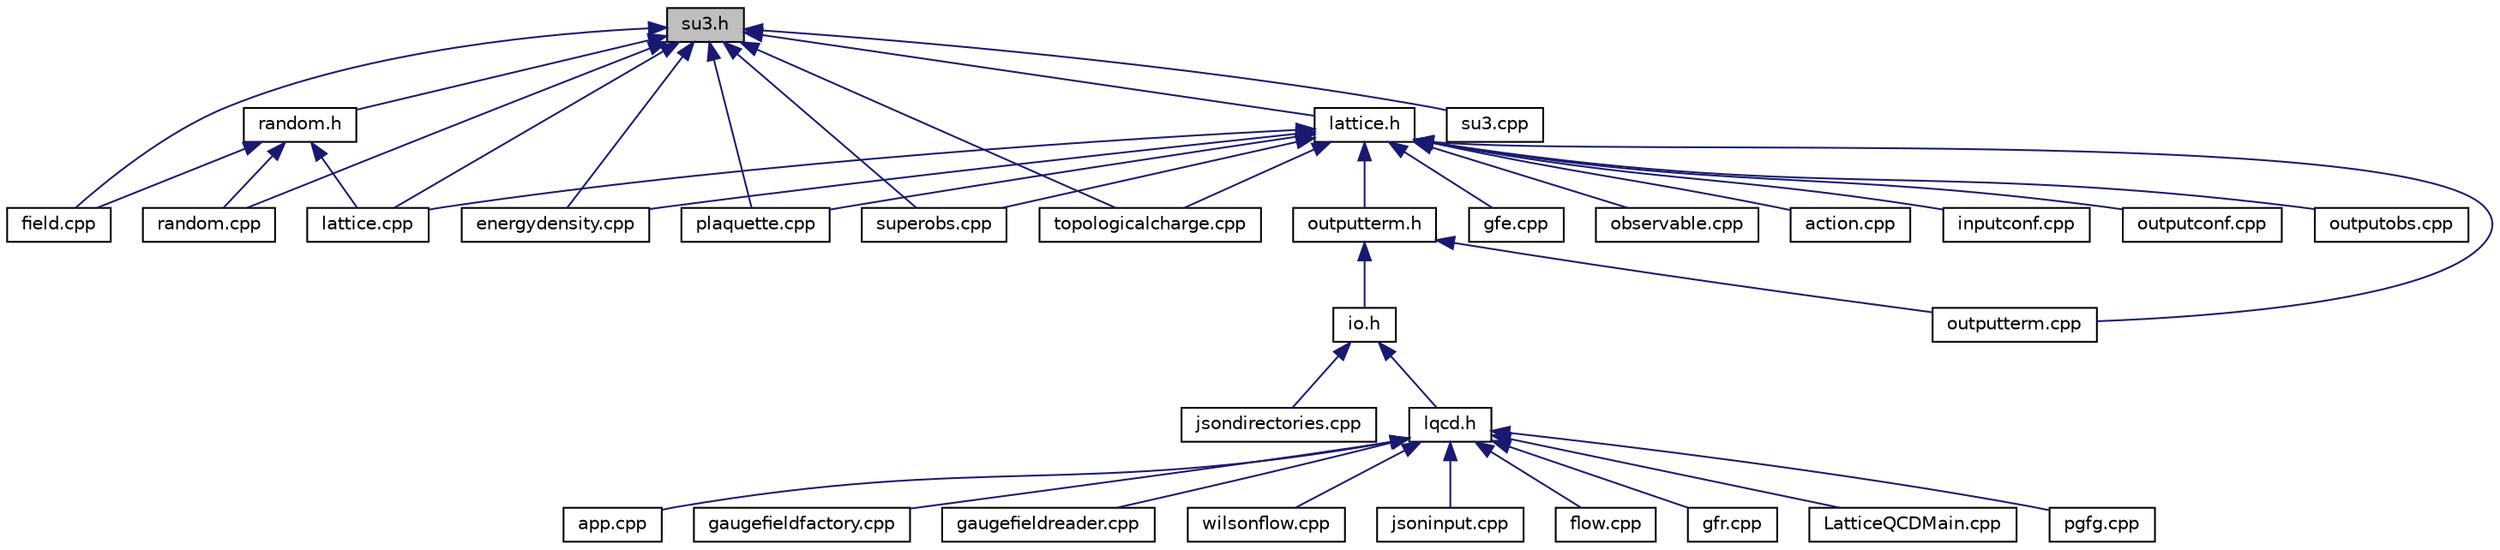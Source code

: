digraph "su3.h"
{
 // INTERACTIVE_SVG=YES
  edge [fontname="Helvetica",fontsize="10",labelfontname="Helvetica",labelfontsize="10"];
  node [fontname="Helvetica",fontsize="10",shape=record];
  Node1 [label="su3.h",height=0.2,width=0.4,color="black", fillcolor="grey75", style="filled", fontcolor="black"];
  Node1 -> Node2 [dir="back",color="midnightblue",fontsize="10",style="solid"];
  Node2 [label="field.cpp",height=0.2,width=0.4,color="black", fillcolor="white", style="filled",URL="$d4/dd0/field_8cpp_source.html"];
  Node1 -> Node3 [dir="back",color="midnightblue",fontsize="10",style="solid"];
  Node3 [label="lattice.cpp",height=0.2,width=0.4,color="black", fillcolor="white", style="filled",URL="$d5/dd0/lattice_8cpp_source.html"];
  Node1 -> Node4 [dir="back",color="midnightblue",fontsize="10",style="solid"];
  Node4 [label="random.cpp",height=0.2,width=0.4,color="black", fillcolor="white", style="filled",URL="$de/daa/random_8cpp_source.html"];
  Node1 -> Node5 [dir="back",color="midnightblue",fontsize="10",style="solid"];
  Node5 [label="su3.cpp",height=0.2,width=0.4,color="black", fillcolor="white", style="filled",URL="$db/d7c/su3_8cpp_source.html"];
  Node1 -> Node6 [dir="back",color="midnightblue",fontsize="10",style="solid"];
  Node6 [label="energydensity.cpp",height=0.2,width=0.4,color="black", fillcolor="white", style="filled",URL="$d7/dfc/energydensity_8cpp_source.html"];
  Node1 -> Node7 [dir="back",color="midnightblue",fontsize="10",style="solid"];
  Node7 [label="plaquette.cpp",height=0.2,width=0.4,color="black", fillcolor="white", style="filled",URL="$df/da9/plaquette_8cpp_source.html"];
  Node1 -> Node8 [dir="back",color="midnightblue",fontsize="10",style="solid"];
  Node8 [label="superobs.cpp",height=0.2,width=0.4,color="black", fillcolor="white", style="filled",URL="$df/d69/superobs_8cpp_source.html"];
  Node1 -> Node9 [dir="back",color="midnightblue",fontsize="10",style="solid"];
  Node9 [label="topologicalcharge.cpp",height=0.2,width=0.4,color="black", fillcolor="white", style="filled",URL="$d7/dee/topologicalcharge_8cpp_source.html"];
  Node1 -> Node10 [dir="back",color="midnightblue",fontsize="10",style="solid"];
  Node10 [label="lattice.h",height=0.2,width=0.4,color="black", fillcolor="white", style="filled",URL="$da/de0/lattice_8h.html",tooltip="Contains the definition of the Lattice class. "];
  Node10 -> Node11 [dir="back",color="midnightblue",fontsize="10",style="solid"];
  Node11 [label="action.cpp",height=0.2,width=0.4,color="black", fillcolor="white", style="filled",URL="$d1/d83/action_8cpp_source.html"];
  Node10 -> Node12 [dir="back",color="midnightblue",fontsize="10",style="solid"];
  Node12 [label="inputconf.cpp",height=0.2,width=0.4,color="black", fillcolor="white", style="filled",URL="$d8/d1d/inputconf_8cpp_source.html"];
  Node10 -> Node13 [dir="back",color="midnightblue",fontsize="10",style="solid"];
  Node13 [label="outputconf.cpp",height=0.2,width=0.4,color="black", fillcolor="white", style="filled",URL="$d5/d4c/outputconf_8cpp.html"];
  Node10 -> Node14 [dir="back",color="midnightblue",fontsize="10",style="solid"];
  Node14 [label="outputobs.cpp",height=0.2,width=0.4,color="black", fillcolor="white", style="filled",URL="$d3/d3b/outputobs_8cpp_source.html"];
  Node10 -> Node15 [dir="back",color="midnightblue",fontsize="10",style="solid"];
  Node15 [label="outputterm.cpp",height=0.2,width=0.4,color="black", fillcolor="white", style="filled",URL="$df/d71/outputterm_8cpp_source.html"];
  Node10 -> Node16 [dir="back",color="midnightblue",fontsize="10",style="solid"];
  Node16 [label="gfe.cpp",height=0.2,width=0.4,color="black", fillcolor="white", style="filled",URL="$dc/d84/gfe_8cpp_source.html"];
  Node10 -> Node3 [dir="back",color="midnightblue",fontsize="10",style="solid"];
  Node10 -> Node6 [dir="back",color="midnightblue",fontsize="10",style="solid"];
  Node10 -> Node17 [dir="back",color="midnightblue",fontsize="10",style="solid"];
  Node17 [label="observable.cpp",height=0.2,width=0.4,color="black", fillcolor="white", style="filled",URL="$dc/d2a/observable_8cpp_source.html"];
  Node10 -> Node7 [dir="back",color="midnightblue",fontsize="10",style="solid"];
  Node10 -> Node8 [dir="back",color="midnightblue",fontsize="10",style="solid"];
  Node10 -> Node9 [dir="back",color="midnightblue",fontsize="10",style="solid"];
  Node10 -> Node18 [dir="back",color="midnightblue",fontsize="10",style="solid"];
  Node18 [label="outputterm.h",height=0.2,width=0.4,color="black", fillcolor="white", style="filled",URL="$dc/d00/outputterm_8h.html",tooltip="Contains classes for output to standard command line interface. "];
  Node18 -> Node15 [dir="back",color="midnightblue",fontsize="10",style="solid"];
  Node18 -> Node19 [dir="back",color="midnightblue",fontsize="10",style="solid"];
  Node19 [label="io.h",height=0.2,width=0.4,color="black", fillcolor="white", style="filled",URL="$dc/dac/io_8h.html",tooltip="Main include file for input output related headers. "];
  Node19 -> Node20 [dir="back",color="midnightblue",fontsize="10",style="solid"];
  Node20 [label="jsondirectories.cpp",height=0.2,width=0.4,color="black", fillcolor="white", style="filled",URL="$d6/d64/jsondirectories_8cpp_source.html"];
  Node19 -> Node21 [dir="back",color="midnightblue",fontsize="10",style="solid"];
  Node21 [label="lqcd.h",height=0.2,width=0.4,color="black", fillcolor="white", style="filled",URL="$d7/de6/lqcd_8h.html",tooltip="Main include file for all headers. "];
  Node21 -> Node22 [dir="back",color="midnightblue",fontsize="10",style="solid"];
  Node22 [label="app.cpp",height=0.2,width=0.4,color="black", fillcolor="white", style="filled",URL="$d5/df2/app_8cpp.html",tooltip="Contains the implementation of the App prototype class methods. "];
  Node21 -> Node23 [dir="back",color="midnightblue",fontsize="10",style="solid"];
  Node23 [label="gaugefieldfactory.cpp",height=0.2,width=0.4,color="black", fillcolor="white", style="filled",URL="$da/d93/gaugefieldfactory_8cpp.html",tooltip="Contains the implementation of the GaugeFieldFactory class methods. "];
  Node21 -> Node24 [dir="back",color="midnightblue",fontsize="10",style="solid"];
  Node24 [label="gaugefieldreader.cpp",height=0.2,width=0.4,color="black", fillcolor="white", style="filled",URL="$d8/d9a/gaugefieldreader_8cpp.html",tooltip="Contains the implementation of the GaugeFieldReader class methods. "];
  Node21 -> Node25 [dir="back",color="midnightblue",fontsize="10",style="solid"];
  Node25 [label="wilsonflow.cpp",height=0.2,width=0.4,color="black", fillcolor="white", style="filled",URL="$db/d0e/wilsonflow_8cpp.html",tooltip="Contains the implementation of the WilsonFlow class methods. "];
  Node21 -> Node26 [dir="back",color="midnightblue",fontsize="10",style="solid"];
  Node26 [label="jsoninput.cpp",height=0.2,width=0.4,color="black", fillcolor="white", style="filled",URL="$da/d6f/jsoninput_8cpp_source.html"];
  Node21 -> Node27 [dir="back",color="midnightblue",fontsize="10",style="solid"];
  Node27 [label="flow.cpp",height=0.2,width=0.4,color="black", fillcolor="white", style="filled",URL="$d5/d89/flow_8cpp_source.html"];
  Node21 -> Node28 [dir="back",color="midnightblue",fontsize="10",style="solid"];
  Node28 [label="gfr.cpp",height=0.2,width=0.4,color="black", fillcolor="white", style="filled",URL="$db/d36/gfr_8cpp_source.html"];
  Node21 -> Node29 [dir="back",color="midnightblue",fontsize="10",style="solid"];
  Node29 [label="LatticeQCDMain.cpp",height=0.2,width=0.4,color="black", fillcolor="white", style="filled",URL="$dd/dc4/LatticeQCDMain_8cpp_source.html"];
  Node21 -> Node30 [dir="back",color="midnightblue",fontsize="10",style="solid"];
  Node30 [label="pgfg.cpp",height=0.2,width=0.4,color="black", fillcolor="white", style="filled",URL="$d5/d04/pgfg_8cpp_source.html"];
  Node1 -> Node31 [dir="back",color="midnightblue",fontsize="10",style="solid"];
  Node31 [label="random.h",height=0.2,width=0.4,color="black", fillcolor="white", style="filled",URL="$d1/d79/random_8h.html",tooltip="Contains the definition of the Random class. "];
  Node31 -> Node2 [dir="back",color="midnightblue",fontsize="10",style="solid"];
  Node31 -> Node3 [dir="back",color="midnightblue",fontsize="10",style="solid"];
  Node31 -> Node4 [dir="back",color="midnightblue",fontsize="10",style="solid"];
}
